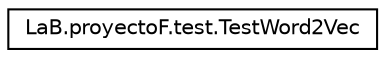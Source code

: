 digraph "Representación gráfica de la clase"
{
 // INTERACTIVE_SVG=YES
 // LATEX_PDF_SIZE
  edge [fontname="Helvetica",fontsize="10",labelfontname="Helvetica",labelfontsize="10"];
  node [fontname="Helvetica",fontsize="10",shape=record];
  rankdir="LR";
  Node0 [label="LaB.proyectoF.test.TestWord2Vec",height=0.2,width=0.4,color="black", fillcolor="white", style="filled",URL="$class_la_b_1_1proyecto_f_1_1test_1_1_test_word2_vec.html",tooltip=" "];
}
